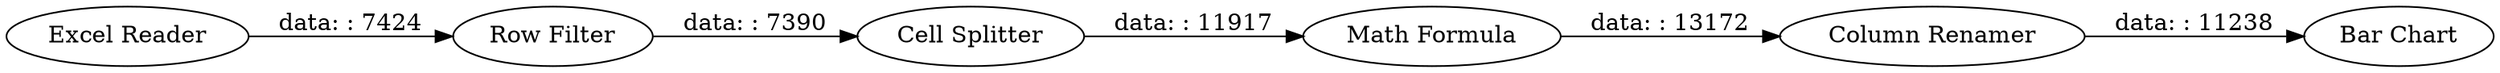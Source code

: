 digraph {
	"501179772785988746_7" [label="Column Renamer"]
	"501179772785988746_5" [label="Math Formula"]
	"501179772785988746_1" [label="Excel Reader"]
	"501179772785988746_3" [label="Row Filter"]
	"501179772785988746_4" [label="Cell Splitter"]
	"501179772785988746_6" [label="Bar Chart"]
	"501179772785988746_1" -> "501179772785988746_3" [label="data: : 7424"]
	"501179772785988746_5" -> "501179772785988746_7" [label="data: : 13172"]
	"501179772785988746_7" -> "501179772785988746_6" [label="data: : 11238"]
	"501179772785988746_4" -> "501179772785988746_5" [label="data: : 11917"]
	"501179772785988746_3" -> "501179772785988746_4" [label="data: : 7390"]
	rankdir=LR
}
